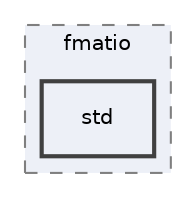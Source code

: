 digraph "include/fmatio/std"
{
 // LATEX_PDF_SIZE
  edge [fontname="Helvetica",fontsize="10",labelfontname="Helvetica",labelfontsize="10"];
  node [fontname="Helvetica",fontsize="10",shape=record];
  compound=true
  subgraph clusterdir_5da136c88b575f522fc8a57bfffb7b19 {
    graph [ bgcolor="#edf0f7", pencolor="grey50", style="filled,dashed,", label="fmatio", fontname="Helvetica", fontsize="10", URL="dir_5da136c88b575f522fc8a57bfffb7b19.html"]
  dir_28ac07ec03ee8750fafc6e97978df47d [shape=box, label="std", style="filled,bold,", fillcolor="#edf0f7", color="grey25", URL="dir_28ac07ec03ee8750fafc6e97978df47d.html"];
  }
}
